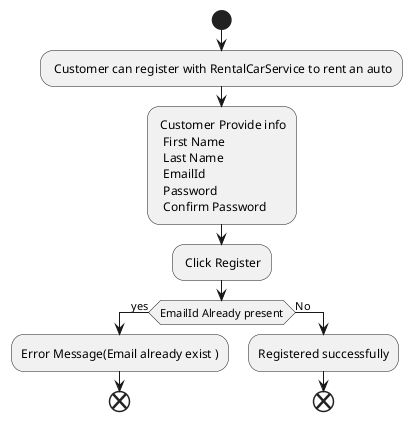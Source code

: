 @startuml

start
   : Customer can register with RentalCarService to rent an auto;
   : Customer Provide info
     First Name
     Last Name
     EmailId
     Password
     Confirm Password;
   : Click Register;

if (EmailId Already present) then (yes)
    :Error Message(Email already exist );
    end;
else (No)
    :Registered successfully;
    end;
endif

@enduml



@startuml
Customer --> CarRentalApp : new customer creation provide info
CarRentalApp--> authController : createCustomer(@RequestBody SignUpRequest signUpRequest)
authController --> authService : hasCustomerWithEmail(signUpRequest.getEmail())
authService --> userRepository : userRepository.findFirstByEmail
alt already present with given emailid
authService <-- userRepository : return false
authController <-- authService : return false
Customer <-- authController : Email already exist
else Add New Customer
authController --> authService : authService.createCustomer(signUpRequest)
authService  --> userRepository : userRepository.save(user)
authService <-- userRepository : return true
authController <-- authService : return true
Customer <-- authController : customer created

@enduml